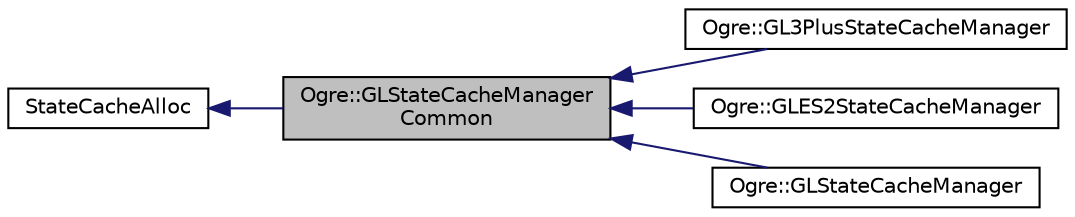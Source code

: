 digraph "Ogre::GLStateCacheManagerCommon"
{
  bgcolor="transparent";
  edge [fontname="Helvetica",fontsize="10",labelfontname="Helvetica",labelfontsize="10"];
  node [fontname="Helvetica",fontsize="10",shape=record];
  rankdir="LR";
  Node0 [label="Ogre::GLStateCacheManager\lCommon",height=0.2,width=0.4,color="black", fillcolor="grey75", style="filled", fontcolor="black"];
  Node1 -> Node0 [dir="back",color="midnightblue",fontsize="10",style="solid",fontname="Helvetica"];
  Node1 [label="StateCacheAlloc",height=0.2,width=0.4,color="black",URL="$class_ogre_1_1_allocated_object.html"];
  Node0 -> Node2 [dir="back",color="midnightblue",fontsize="10",style="solid",fontname="Helvetica"];
  Node2 [label="Ogre::GL3PlusStateCacheManager",height=0.2,width=0.4,color="black",URL="$class_ogre_1_1_g_l3_plus_state_cache_manager.html"];
  Node0 -> Node3 [dir="back",color="midnightblue",fontsize="10",style="solid",fontname="Helvetica"];
  Node3 [label="Ogre::GLES2StateCacheManager",height=0.2,width=0.4,color="black",URL="$class_ogre_1_1_g_l_e_s2_state_cache_manager.html"];
  Node0 -> Node4 [dir="back",color="midnightblue",fontsize="10",style="solid",fontname="Helvetica"];
  Node4 [label="Ogre::GLStateCacheManager",height=0.2,width=0.4,color="black",URL="$class_ogre_1_1_g_l_state_cache_manager.html"];
}
